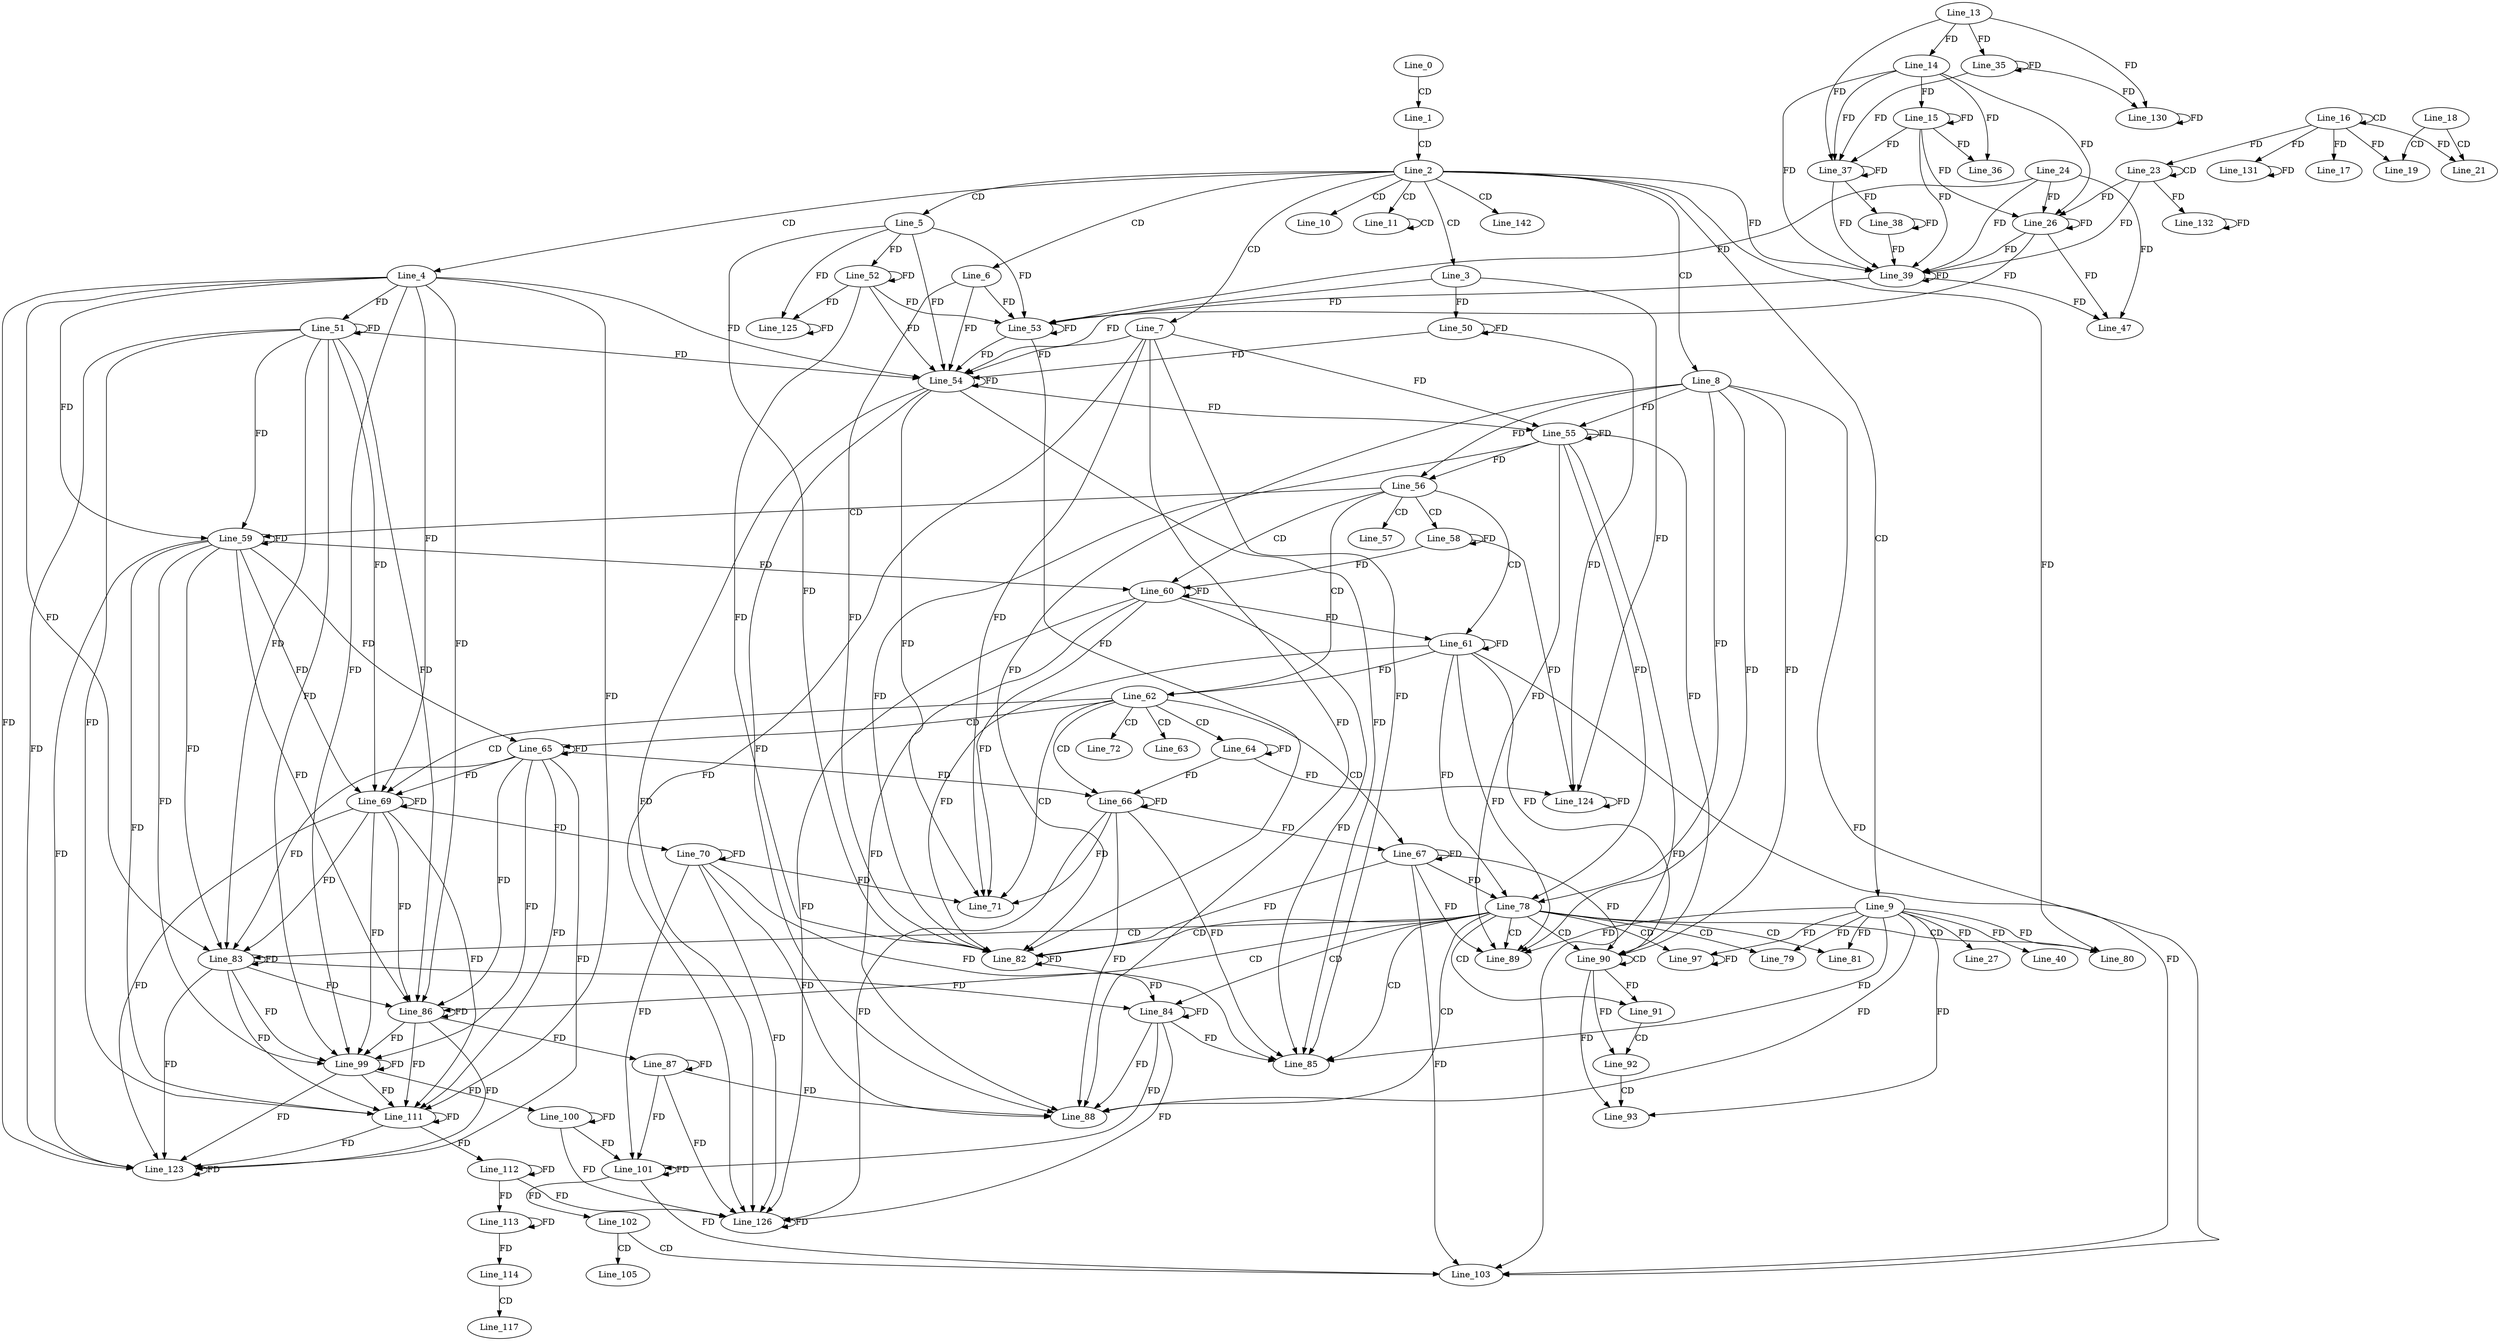 digraph G {
  Line_0;
  Line_1;
  Line_2;
  Line_3;
  Line_4;
  Line_5;
  Line_6;
  Line_7;
  Line_8;
  Line_9;
  Line_10;
  Line_11;
  Line_11;
  Line_13;
  Line_14;
  Line_14;
  Line_15;
  Line_15;
  Line_16;
  Line_16;
  Line_17;
  Line_18;
  Line_19;
  Line_21;
  Line_23;
  Line_23;
  Line_24;
  Line_26;
  Line_26;
  Line_26;
  Line_27;
  Line_35;
  Line_36;
  Line_37;
  Line_37;
  Line_38;
  Line_38;
  Line_39;
  Line_39;
  Line_39;
  Line_39;
  Line_40;
  Line_47;
  Line_50;
  Line_51;
  Line_52;
  Line_53;
  Line_53;
  Line_54;
  Line_54;
  Line_55;
  Line_55;
  Line_55;
  Line_56;
  Line_57;
  Line_58;
  Line_59;
  Line_60;
  Line_60;
  Line_61;
  Line_61;
  Line_61;
  Line_62;
  Line_63;
  Line_64;
  Line_65;
  Line_66;
  Line_66;
  Line_67;
  Line_67;
  Line_67;
  Line_69;
  Line_70;
  Line_70;
  Line_71;
  Line_72;
  Line_78;
  Line_79;
  Line_80;
  Line_81;
  Line_82;
  Line_82;
  Line_83;
  Line_84;
  Line_84;
  Line_85;
  Line_85;
  Line_86;
  Line_87;
  Line_87;
  Line_88;
  Line_88;
  Line_89;
  Line_90;
  Line_90;
  Line_91;
  Line_92;
  Line_92;
  Line_93;
  Line_93;
  Line_97;
  Line_99;
  Line_100;
  Line_100;
  Line_101;
  Line_101;
  Line_101;
  Line_102;
  Line_103;
  Line_103;
  Line_105;
  Line_111;
  Line_112;
  Line_112;
  Line_113;
  Line_113;
  Line_113;
  Line_114;
  Line_117;
  Line_123;
  Line_124;
  Line_125;
  Line_126;
  Line_130;
  Line_131;
  Line_132;
  Line_142;
  Line_0 -> Line_1 [ label="CD" ];
  Line_1 -> Line_2 [ label="CD" ];
  Line_2 -> Line_3 [ label="CD" ];
  Line_2 -> Line_4 [ label="CD" ];
  Line_2 -> Line_5 [ label="CD" ];
  Line_2 -> Line_6 [ label="CD" ];
  Line_2 -> Line_7 [ label="CD" ];
  Line_2 -> Line_8 [ label="CD" ];
  Line_2 -> Line_9 [ label="CD" ];
  Line_2 -> Line_10 [ label="CD" ];
  Line_2 -> Line_11 [ label="CD" ];
  Line_11 -> Line_11 [ label="CD" ];
  Line_13 -> Line_14 [ label="FD" ];
  Line_14 -> Line_15 [ label="FD" ];
  Line_15 -> Line_15 [ label="FD" ];
  Line_16 -> Line_16 [ label="CD" ];
  Line_16 -> Line_17 [ label="FD" ];
  Line_18 -> Line_19 [ label="CD" ];
  Line_16 -> Line_19 [ label="FD" ];
  Line_18 -> Line_21 [ label="CD" ];
  Line_16 -> Line_21 [ label="FD" ];
  Line_23 -> Line_23 [ label="CD" ];
  Line_16 -> Line_23 [ label="FD" ];
  Line_24 -> Line_26 [ label="FD" ];
  Line_26 -> Line_26 [ label="FD" ];
  Line_23 -> Line_26 [ label="FD" ];
  Line_14 -> Line_26 [ label="FD" ];
  Line_15 -> Line_26 [ label="FD" ];
  Line_9 -> Line_27 [ label="FD" ];
  Line_13 -> Line_35 [ label="FD" ];
  Line_35 -> Line_35 [ label="FD" ];
  Line_14 -> Line_36 [ label="FD" ];
  Line_15 -> Line_36 [ label="FD" ];
  Line_14 -> Line_37 [ label="FD" ];
  Line_15 -> Line_37 [ label="FD" ];
  Line_37 -> Line_37 [ label="FD" ];
  Line_13 -> Line_37 [ label="FD" ];
  Line_35 -> Line_37 [ label="FD" ];
  Line_37 -> Line_38 [ label="FD" ];
  Line_38 -> Line_38 [ label="FD" ];
  Line_24 -> Line_39 [ label="FD" ];
  Line_26 -> Line_39 [ label="FD" ];
  Line_39 -> Line_39 [ label="FD" ];
  Line_23 -> Line_39 [ label="FD" ];
  Line_2 -> Line_39 [ label="FD" ];
  Line_14 -> Line_39 [ label="FD" ];
  Line_15 -> Line_39 [ label="FD" ];
  Line_37 -> Line_39 [ label="FD" ];
  Line_38 -> Line_39 [ label="FD" ];
  Line_9 -> Line_40 [ label="FD" ];
  Line_24 -> Line_47 [ label="FD" ];
  Line_26 -> Line_47 [ label="FD" ];
  Line_39 -> Line_47 [ label="FD" ];
  Line_3 -> Line_50 [ label="FD" ];
  Line_50 -> Line_50 [ label="FD" ];
  Line_4 -> Line_51 [ label="FD" ];
  Line_51 -> Line_51 [ label="FD" ];
  Line_5 -> Line_52 [ label="FD" ];
  Line_52 -> Line_52 [ label="FD" ];
  Line_6 -> Line_53 [ label="FD" ];
  Line_53 -> Line_53 [ label="FD" ];
  Line_5 -> Line_53 [ label="FD" ];
  Line_52 -> Line_53 [ label="FD" ];
  Line_24 -> Line_53 [ label="FD" ];
  Line_26 -> Line_53 [ label="FD" ];
  Line_39 -> Line_53 [ label="FD" ];
  Line_7 -> Line_54 [ label="FD" ];
  Line_54 -> Line_54 [ label="FD" ];
  Line_4 -> Line_54 [ label="FD" ];
  Line_51 -> Line_54 [ label="FD" ];
  Line_5 -> Line_54 [ label="FD" ];
  Line_52 -> Line_54 [ label="FD" ];
  Line_6 -> Line_54 [ label="FD" ];
  Line_53 -> Line_54 [ label="FD" ];
  Line_3 -> Line_54 [ label="FD" ];
  Line_50 -> Line_54 [ label="FD" ];
  Line_8 -> Line_55 [ label="FD" ];
  Line_55 -> Line_55 [ label="FD" ];
  Line_7 -> Line_55 [ label="FD" ];
  Line_54 -> Line_55 [ label="FD" ];
  Line_8 -> Line_56 [ label="FD" ];
  Line_55 -> Line_56 [ label="FD" ];
  Line_56 -> Line_57 [ label="CD" ];
  Line_56 -> Line_58 [ label="CD" ];
  Line_58 -> Line_58 [ label="FD" ];
  Line_56 -> Line_59 [ label="CD" ];
  Line_4 -> Line_59 [ label="FD" ];
  Line_51 -> Line_59 [ label="FD" ];
  Line_59 -> Line_59 [ label="FD" ];
  Line_56 -> Line_60 [ label="CD" ];
  Line_60 -> Line_60 [ label="FD" ];
  Line_59 -> Line_60 [ label="FD" ];
  Line_58 -> Line_60 [ label="FD" ];
  Line_56 -> Line_61 [ label="CD" ];
  Line_61 -> Line_61 [ label="FD" ];
  Line_60 -> Line_61 [ label="FD" ];
  Line_56 -> Line_62 [ label="CD" ];
  Line_61 -> Line_62 [ label="FD" ];
  Line_62 -> Line_63 [ label="CD" ];
  Line_62 -> Line_64 [ label="CD" ];
  Line_64 -> Line_64 [ label="FD" ];
  Line_62 -> Line_65 [ label="CD" ];
  Line_59 -> Line_65 [ label="FD" ];
  Line_65 -> Line_65 [ label="FD" ];
  Line_62 -> Line_66 [ label="CD" ];
  Line_66 -> Line_66 [ label="FD" ];
  Line_65 -> Line_66 [ label="FD" ];
  Line_64 -> Line_66 [ label="FD" ];
  Line_62 -> Line_67 [ label="CD" ];
  Line_67 -> Line_67 [ label="FD" ];
  Line_66 -> Line_67 [ label="FD" ];
  Line_62 -> Line_69 [ label="CD" ];
  Line_4 -> Line_69 [ label="FD" ];
  Line_51 -> Line_69 [ label="FD" ];
  Line_59 -> Line_69 [ label="FD" ];
  Line_65 -> Line_69 [ label="FD" ];
  Line_69 -> Line_69 [ label="FD" ];
  Line_70 -> Line_70 [ label="FD" ];
  Line_69 -> Line_70 [ label="FD" ];
  Line_62 -> Line_71 [ label="CD" ];
  Line_7 -> Line_71 [ label="FD" ];
  Line_54 -> Line_71 [ label="FD" ];
  Line_60 -> Line_71 [ label="FD" ];
  Line_66 -> Line_71 [ label="FD" ];
  Line_70 -> Line_71 [ label="FD" ];
  Line_62 -> Line_72 [ label="CD" ];
  Line_8 -> Line_78 [ label="FD" ];
  Line_55 -> Line_78 [ label="FD" ];
  Line_61 -> Line_78 [ label="FD" ];
  Line_67 -> Line_78 [ label="FD" ];
  Line_78 -> Line_79 [ label="CD" ];
  Line_9 -> Line_79 [ label="FD" ];
  Line_78 -> Line_80 [ label="CD" ];
  Line_9 -> Line_80 [ label="FD" ];
  Line_2 -> Line_80 [ label="FD" ];
  Line_78 -> Line_81 [ label="CD" ];
  Line_9 -> Line_81 [ label="FD" ];
  Line_78 -> Line_82 [ label="CD" ];
  Line_6 -> Line_82 [ label="FD" ];
  Line_53 -> Line_82 [ label="FD" ];
  Line_82 -> Line_82 [ label="FD" ];
  Line_5 -> Line_82 [ label="FD" ];
  Line_52 -> Line_82 [ label="FD" ];
  Line_8 -> Line_82 [ label="FD" ];
  Line_55 -> Line_82 [ label="FD" ];
  Line_61 -> Line_82 [ label="FD" ];
  Line_67 -> Line_82 [ label="FD" ];
  Line_78 -> Line_83 [ label="CD" ];
  Line_4 -> Line_83 [ label="FD" ];
  Line_51 -> Line_83 [ label="FD" ];
  Line_59 -> Line_83 [ label="FD" ];
  Line_65 -> Line_83 [ label="FD" ];
  Line_69 -> Line_83 [ label="FD" ];
  Line_83 -> Line_83 [ label="FD" ];
  Line_78 -> Line_84 [ label="CD" ];
  Line_84 -> Line_84 [ label="FD" ];
  Line_83 -> Line_84 [ label="FD" ];
  Line_82 -> Line_84 [ label="FD" ];
  Line_78 -> Line_85 [ label="CD" ];
  Line_9 -> Line_85 [ label="FD" ];
  Line_7 -> Line_85 [ label="FD" ];
  Line_54 -> Line_85 [ label="FD" ];
  Line_60 -> Line_85 [ label="FD" ];
  Line_66 -> Line_85 [ label="FD" ];
  Line_70 -> Line_85 [ label="FD" ];
  Line_84 -> Line_85 [ label="FD" ];
  Line_78 -> Line_86 [ label="CD" ];
  Line_4 -> Line_86 [ label="FD" ];
  Line_51 -> Line_86 [ label="FD" ];
  Line_59 -> Line_86 [ label="FD" ];
  Line_65 -> Line_86 [ label="FD" ];
  Line_69 -> Line_86 [ label="FD" ];
  Line_83 -> Line_86 [ label="FD" ];
  Line_86 -> Line_86 [ label="FD" ];
  Line_87 -> Line_87 [ label="FD" ];
  Line_86 -> Line_87 [ label="FD" ];
  Line_78 -> Line_88 [ label="CD" ];
  Line_9 -> Line_88 [ label="FD" ];
  Line_7 -> Line_88 [ label="FD" ];
  Line_54 -> Line_88 [ label="FD" ];
  Line_60 -> Line_88 [ label="FD" ];
  Line_66 -> Line_88 [ label="FD" ];
  Line_70 -> Line_88 [ label="FD" ];
  Line_84 -> Line_88 [ label="FD" ];
  Line_87 -> Line_88 [ label="FD" ];
  Line_78 -> Line_89 [ label="CD" ];
  Line_9 -> Line_89 [ label="FD" ];
  Line_8 -> Line_89 [ label="FD" ];
  Line_55 -> Line_89 [ label="FD" ];
  Line_61 -> Line_89 [ label="FD" ];
  Line_67 -> Line_89 [ label="FD" ];
  Line_78 -> Line_90 [ label="CD" ];
  Line_90 -> Line_90 [ label="CD" ];
  Line_8 -> Line_90 [ label="FD" ];
  Line_55 -> Line_90 [ label="FD" ];
  Line_61 -> Line_90 [ label="FD" ];
  Line_67 -> Line_90 [ label="FD" ];
  Line_78 -> Line_91 [ label="CD" ];
  Line_90 -> Line_91 [ label="FD" ];
  Line_91 -> Line_92 [ label="CD" ];
  Line_90 -> Line_92 [ label="FD" ];
  Line_92 -> Line_93 [ label="CD" ];
  Line_9 -> Line_93 [ label="FD" ];
  Line_90 -> Line_93 [ label="FD" ];
  Line_78 -> Line_97 [ label="CD" ];
  Line_9 -> Line_97 [ label="FD" ];
  Line_97 -> Line_97 [ label="FD" ];
  Line_4 -> Line_99 [ label="FD" ];
  Line_51 -> Line_99 [ label="FD" ];
  Line_59 -> Line_99 [ label="FD" ];
  Line_65 -> Line_99 [ label="FD" ];
  Line_69 -> Line_99 [ label="FD" ];
  Line_83 -> Line_99 [ label="FD" ];
  Line_86 -> Line_99 [ label="FD" ];
  Line_99 -> Line_99 [ label="FD" ];
  Line_100 -> Line_100 [ label="FD" ];
  Line_99 -> Line_100 [ label="FD" ];
  Line_101 -> Line_101 [ label="FD" ];
  Line_70 -> Line_101 [ label="FD" ];
  Line_84 -> Line_101 [ label="FD" ];
  Line_87 -> Line_101 [ label="FD" ];
  Line_100 -> Line_101 [ label="FD" ];
  Line_101 -> Line_102 [ label="FD" ];
  Line_102 -> Line_103 [ label="CD" ];
  Line_8 -> Line_103 [ label="FD" ];
  Line_55 -> Line_103 [ label="FD" ];
  Line_61 -> Line_103 [ label="FD" ];
  Line_67 -> Line_103 [ label="FD" ];
  Line_101 -> Line_103 [ label="FD" ];
  Line_102 -> Line_105 [ label="CD" ];
  Line_4 -> Line_111 [ label="FD" ];
  Line_51 -> Line_111 [ label="FD" ];
  Line_59 -> Line_111 [ label="FD" ];
  Line_65 -> Line_111 [ label="FD" ];
  Line_69 -> Line_111 [ label="FD" ];
  Line_83 -> Line_111 [ label="FD" ];
  Line_86 -> Line_111 [ label="FD" ];
  Line_99 -> Line_111 [ label="FD" ];
  Line_111 -> Line_111 [ label="FD" ];
  Line_112 -> Line_112 [ label="FD" ];
  Line_111 -> Line_112 [ label="FD" ];
  Line_113 -> Line_113 [ label="FD" ];
  Line_112 -> Line_113 [ label="FD" ];
  Line_113 -> Line_114 [ label="FD" ];
  Line_114 -> Line_117 [ label="CD" ];
  Line_4 -> Line_123 [ label="FD" ];
  Line_51 -> Line_123 [ label="FD" ];
  Line_59 -> Line_123 [ label="FD" ];
  Line_65 -> Line_123 [ label="FD" ];
  Line_69 -> Line_123 [ label="FD" ];
  Line_83 -> Line_123 [ label="FD" ];
  Line_86 -> Line_123 [ label="FD" ];
  Line_99 -> Line_123 [ label="FD" ];
  Line_111 -> Line_123 [ label="FD" ];
  Line_123 -> Line_123 [ label="FD" ];
  Line_3 -> Line_124 [ label="FD" ];
  Line_50 -> Line_124 [ label="FD" ];
  Line_58 -> Line_124 [ label="FD" ];
  Line_64 -> Line_124 [ label="FD" ];
  Line_124 -> Line_124 [ label="FD" ];
  Line_5 -> Line_125 [ label="FD" ];
  Line_52 -> Line_125 [ label="FD" ];
  Line_125 -> Line_125 [ label="FD" ];
  Line_7 -> Line_126 [ label="FD" ];
  Line_54 -> Line_126 [ label="FD" ];
  Line_60 -> Line_126 [ label="FD" ];
  Line_66 -> Line_126 [ label="FD" ];
  Line_70 -> Line_126 [ label="FD" ];
  Line_84 -> Line_126 [ label="FD" ];
  Line_87 -> Line_126 [ label="FD" ];
  Line_100 -> Line_126 [ label="FD" ];
  Line_112 -> Line_126 [ label="FD" ];
  Line_126 -> Line_126 [ label="FD" ];
  Line_13 -> Line_130 [ label="FD" ];
  Line_35 -> Line_130 [ label="FD" ];
  Line_130 -> Line_130 [ label="FD" ];
  Line_16 -> Line_131 [ label="FD" ];
  Line_131 -> Line_131 [ label="FD" ];
  Line_23 -> Line_132 [ label="FD" ];
  Line_132 -> Line_132 [ label="FD" ];
  Line_2 -> Line_142 [ label="CD" ];
}
